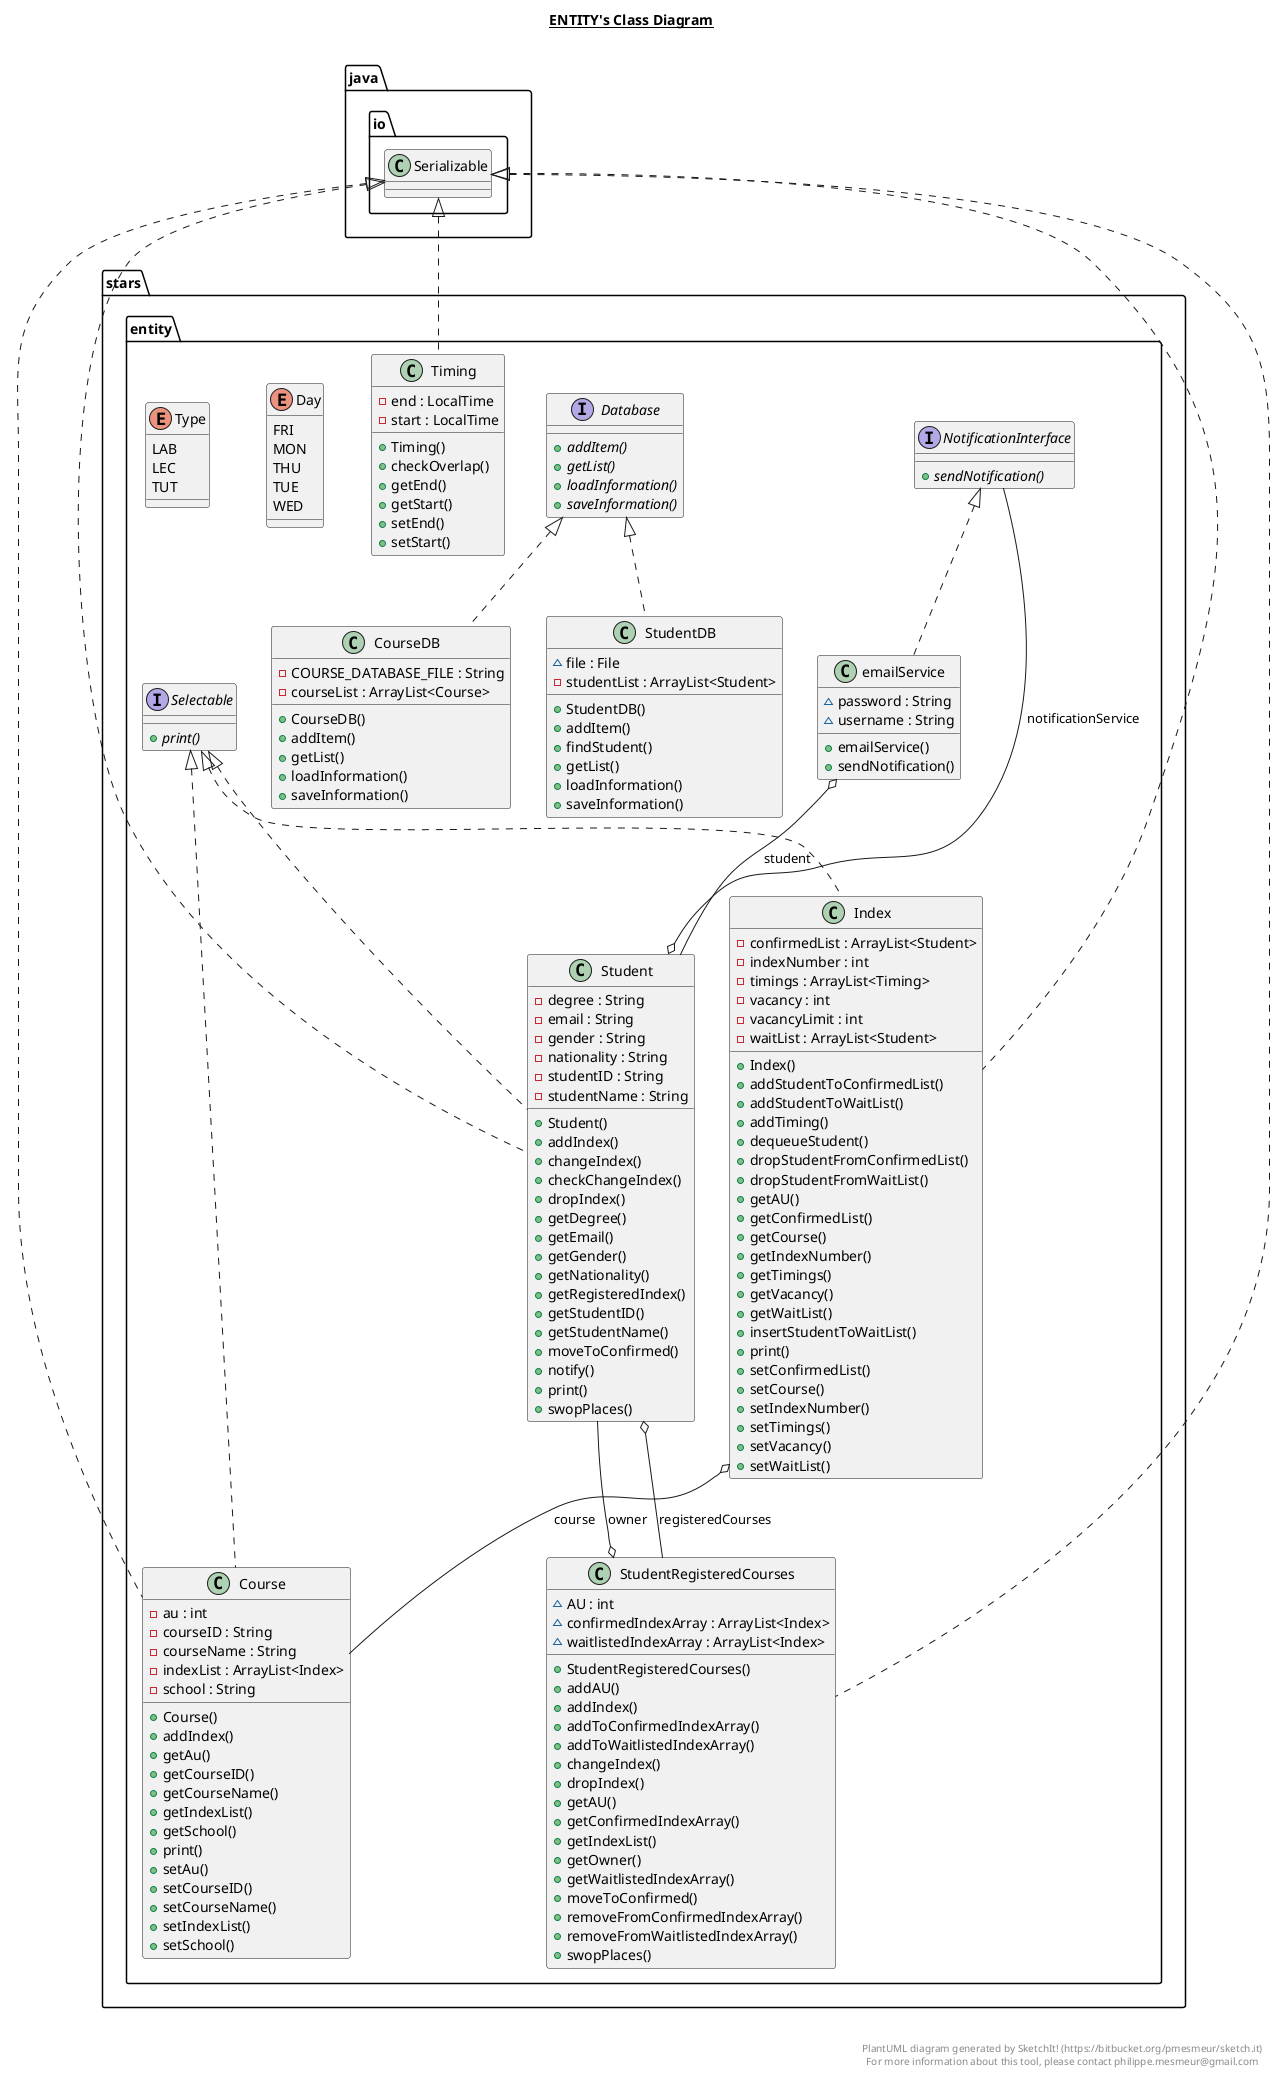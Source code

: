 @startuml

title __ENTITY's Class Diagram__\n

  namespace stars.entity {
    class stars.entity.Course {
        - au : int
        - courseID : String
        - courseName : String
        - indexList : ArrayList<Index>
        - school : String
        + Course()
        + addIndex()
        + getAu()
        + getCourseID()
        + getCourseName()
        + getIndexList()
        + getSchool()
        + print()
        + setAu()
        + setCourseID()
        + setCourseName()
        + setIndexList()
        + setSchool()
    }
  }
  

  namespace stars.entity {
    class stars.entity.CourseDB {
        - COURSE_DATABASE_FILE : String
        - courseList : ArrayList<Course>
        + CourseDB()
        + addItem()
        + getList()
        + loadInformation()
        + saveInformation()
    }
  }
  

  namespace stars.entity {
    interface stars.entity.Database {
        {abstract} + addItem()
        {abstract} + getList()
        {abstract} + loadInformation()
        {abstract} + saveInformation()
    }
  }
  

  namespace stars.entity {
    class stars.entity.Index {
        - confirmedList : ArrayList<Student>
        - indexNumber : int
        - timings : ArrayList<Timing>
        - vacancy : int
        - vacancyLimit : int
        - waitList : ArrayList<Student>
        + Index()
        + addStudentToConfirmedList()
        + addStudentToWaitList()
        + addTiming()
        + dequeueStudent()
        + dropStudentFromConfirmedList()
        + dropStudentFromWaitList()
        + getAU()
        + getConfirmedList()
        + getCourse()
        + getIndexNumber()
        + getTimings()
        + getVacancy()
        + getWaitList()
        + insertStudentToWaitList()
        + print()
        + setConfirmedList()
        + setCourse()
        + setIndexNumber()
        + setTimings()
        + setVacancy()
        + setWaitList()
    }
  }
  

  namespace stars.entity {
    interface stars.entity.NotificationInterface {
        {abstract} + sendNotification()
    }
  }
  

  namespace stars.entity {
    interface stars.entity.Selectable {
        {abstract} + print()
    }
  }
  

  namespace stars.entity {
    class stars.entity.Student {
        - degree : String
        - email : String
        - gender : String
        - nationality : String
        - studentID : String
        - studentName : String
        + Student()
        + addIndex()
        + changeIndex()
        + checkChangeIndex()
        + dropIndex()
        + getDegree()
        + getEmail()
        + getGender()
        + getNationality()
        + getRegisteredIndex()
        + getStudentID()
        + getStudentName()
        + moveToConfirmed()
        + notify()
        + print()
        + swopPlaces()
    }
  }
  

  namespace stars.entity {
    class stars.entity.StudentDB {
        ~ file : File
        - studentList : ArrayList<Student>
        + StudentDB()
        + addItem()
        + findStudent()
        + getList()
        + loadInformation()
        + saveInformation()
    }
  }
  

  namespace stars.entity {
    class stars.entity.StudentRegisteredCourses {
        ~ AU : int
        ~ confirmedIndexArray : ArrayList<Index>
        ~ waitlistedIndexArray : ArrayList<Index>
        + StudentRegisteredCourses()
        + addAU()
        + addIndex()
        + addToConfirmedIndexArray()
        + addToWaitlistedIndexArray()
        + changeIndex()
        + dropIndex()
        + getAU()
        + getConfirmedIndexArray()
        + getIndexList()
        + getOwner()
        + getWaitlistedIndexArray()
        + moveToConfirmed()
        + removeFromConfirmedIndexArray()
        + removeFromWaitlistedIndexArray()
        + swopPlaces()
    }
  }
  

  namespace stars.entity {
    class stars.entity.Timing {
        - end : LocalTime
        - start : LocalTime
        + Timing()
        + checkOverlap()
        + getEnd()
        + getStart()
        + setEnd()
        + setStart()
    }
  }
  

  namespace stars.entity {
    enum Day {
      FRI
      MON
      THU
      TUE
      WED
    }
  }
  

  namespace stars.entity {
    enum Type {
      LAB
      LEC
      TUT
    }
  }
  

  namespace stars.entity {
    class stars.entity.emailService {
        ~ password : String
        ~ username : String
        + emailService()
        + sendNotification()
    }
  }
  

  stars.entity.Course .up.|> java.io.Serializable
  stars.entity.Course .up.|> stars.entity.Selectable
  stars.entity.CourseDB .up.|> stars.entity.Database
  stars.entity.Index .up.|> java.io.Serializable
  stars.entity.Index .up.|> stars.entity.Selectable
  stars.entity.Index o-- stars.entity.Course : course
  stars.entity.Student .up.|> java.io.Serializable
  stars.entity.Student .up.|> stars.entity.Selectable
  stars.entity.Student o-- stars.entity.NotificationInterface : notificationService
  stars.entity.Student o-- stars.entity.StudentRegisteredCourses : registeredCourses
  stars.entity.StudentDB .up.|> stars.entity.Database
  stars.entity.StudentRegisteredCourses .up.|> java.io.Serializable
  stars.entity.StudentRegisteredCourses o-- stars.entity.Student : owner
  stars.entity.Timing .up.|> java.io.Serializable
  stars.entity.Timing o-- stars.entity.Timing.Day : day
  stars.entity.Timing o-- stars.entity.Timing.Type : type
  stars.entity.Timing +-down- stars.entity.Timing.Day
  stars.entity.Timing +-down- stars.entity.Timing.Type
  stars.entity.emailService .up.|> stars.entity.NotificationInterface
  stars.entity.emailService o-- stars.entity.Student : student


right footer


PlantUML diagram generated by SketchIt! (https://bitbucket.org/pmesmeur/sketch.it)
For more information about this tool, please contact philippe.mesmeur@gmail.com
endfooter

@enduml
